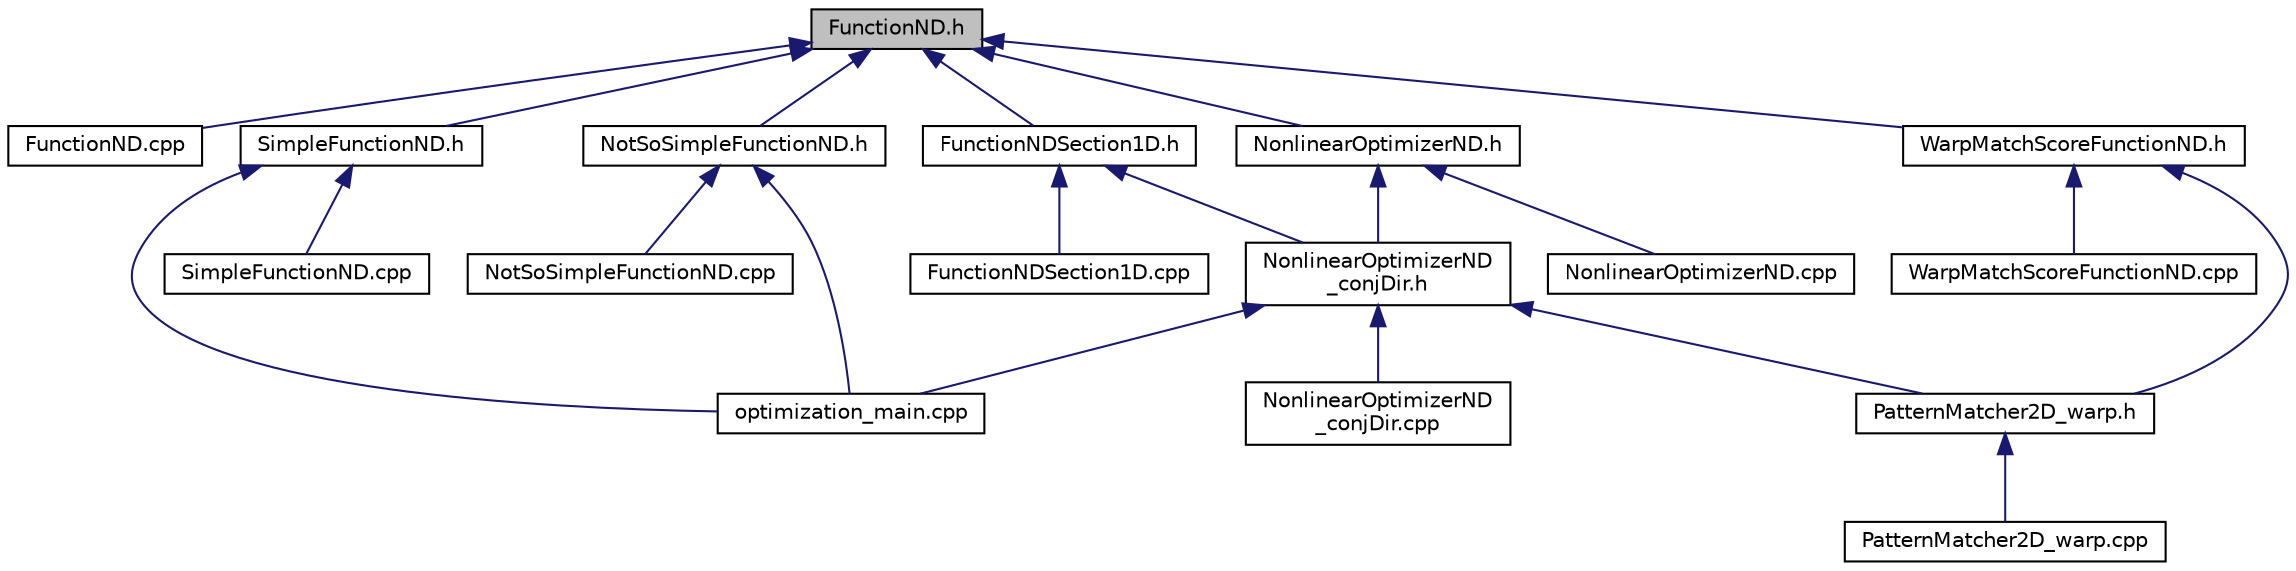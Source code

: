 digraph "FunctionND.h"
{
  edge [fontname="Helvetica",fontsize="10",labelfontname="Helvetica",labelfontsize="10"];
  node [fontname="Helvetica",fontsize="10",shape=record];
  Node1 [label="FunctionND.h",height=0.2,width=0.4,color="black", fillcolor="grey75", style="filled", fontcolor="black"];
  Node1 -> Node2 [dir="back",color="midnightblue",fontsize="10",style="solid",fontname="Helvetica"];
  Node2 [label="FunctionND.cpp",height=0.2,width=0.4,color="black", fillcolor="white", style="filled",URL="$FunctionND_8cpp.html"];
  Node1 -> Node3 [dir="back",color="midnightblue",fontsize="10",style="solid",fontname="Helvetica"];
  Node3 [label="NotSoSimpleFunctionND.h",height=0.2,width=0.4,color="black", fillcolor="white", style="filled",URL="$NotSoSimpleFunctionND_8h.html"];
  Node3 -> Node4 [dir="back",color="midnightblue",fontsize="10",style="solid",fontname="Helvetica"];
  Node4 [label="NotSoSimpleFunctionND.cpp",height=0.2,width=0.4,color="black", fillcolor="white", style="filled",URL="$NotSoSimpleFunctionND_8cpp.html"];
  Node3 -> Node5 [dir="back",color="midnightblue",fontsize="10",style="solid",fontname="Helvetica"];
  Node5 [label="optimization_main.cpp",height=0.2,width=0.4,color="black", fillcolor="white", style="filled",URL="$optimization__main_8cpp.html"];
  Node1 -> Node6 [dir="back",color="midnightblue",fontsize="10",style="solid",fontname="Helvetica"];
  Node6 [label="SimpleFunctionND.h",height=0.2,width=0.4,color="black", fillcolor="white", style="filled",URL="$SimpleFunctionND_8h.html"];
  Node6 -> Node5 [dir="back",color="midnightblue",fontsize="10",style="solid",fontname="Helvetica"];
  Node6 -> Node7 [dir="back",color="midnightblue",fontsize="10",style="solid",fontname="Helvetica"];
  Node7 [label="SimpleFunctionND.cpp",height=0.2,width=0.4,color="black", fillcolor="white", style="filled",URL="$SimpleFunctionND_8cpp.html"];
  Node1 -> Node8 [dir="back",color="midnightblue",fontsize="10",style="solid",fontname="Helvetica"];
  Node8 [label="WarpMatchScoreFunctionND.h",height=0.2,width=0.4,color="black", fillcolor="white", style="filled",URL="$WarpMatchScoreFunctionND_8h.html"];
  Node8 -> Node9 [dir="back",color="midnightblue",fontsize="10",style="solid",fontname="Helvetica"];
  Node9 [label="WarpMatchScoreFunctionND.cpp",height=0.2,width=0.4,color="black", fillcolor="white", style="filled",URL="$WarpMatchScoreFunctionND_8cpp.html"];
  Node8 -> Node10 [dir="back",color="midnightblue",fontsize="10",style="solid",fontname="Helvetica"];
  Node10 [label="PatternMatcher2D_warp.h",height=0.2,width=0.4,color="black", fillcolor="white", style="filled",URL="$PatternMatcher2D__warp_8h.html"];
  Node10 -> Node11 [dir="back",color="midnightblue",fontsize="10",style="solid",fontname="Helvetica"];
  Node11 [label="PatternMatcher2D_warp.cpp",height=0.2,width=0.4,color="black", fillcolor="white", style="filled",URL="$PatternMatcher2D__warp_8cpp.html"];
  Node1 -> Node12 [dir="back",color="midnightblue",fontsize="10",style="solid",fontname="Helvetica"];
  Node12 [label="FunctionNDSection1D.h",height=0.2,width=0.4,color="black", fillcolor="white", style="filled",URL="$FunctionNDSection1D_8h.html"];
  Node12 -> Node13 [dir="back",color="midnightblue",fontsize="10",style="solid",fontname="Helvetica"];
  Node13 [label="FunctionNDSection1D.cpp",height=0.2,width=0.4,color="black", fillcolor="white", style="filled",URL="$FunctionNDSection1D_8cpp.html"];
  Node12 -> Node14 [dir="back",color="midnightblue",fontsize="10",style="solid",fontname="Helvetica"];
  Node14 [label="NonlinearOptimizerND\l_conjDir.h",height=0.2,width=0.4,color="black", fillcolor="white", style="filled",URL="$NonlinearOptimizerND__conjDir_8h.html"];
  Node14 -> Node15 [dir="back",color="midnightblue",fontsize="10",style="solid",fontname="Helvetica"];
  Node15 [label="NonlinearOptimizerND\l_conjDir.cpp",height=0.2,width=0.4,color="black", fillcolor="white", style="filled",URL="$NonlinearOptimizerND__conjDir_8cpp.html"];
  Node14 -> Node5 [dir="back",color="midnightblue",fontsize="10",style="solid",fontname="Helvetica"];
  Node14 -> Node10 [dir="back",color="midnightblue",fontsize="10",style="solid",fontname="Helvetica"];
  Node1 -> Node16 [dir="back",color="midnightblue",fontsize="10",style="solid",fontname="Helvetica"];
  Node16 [label="NonlinearOptimizerND.h",height=0.2,width=0.4,color="black", fillcolor="white", style="filled",URL="$NonlinearOptimizerND_8h.html"];
  Node16 -> Node17 [dir="back",color="midnightblue",fontsize="10",style="solid",fontname="Helvetica"];
  Node17 [label="NonlinearOptimizerND.cpp",height=0.2,width=0.4,color="black", fillcolor="white", style="filled",URL="$NonlinearOptimizerND_8cpp.html"];
  Node16 -> Node14 [dir="back",color="midnightblue",fontsize="10",style="solid",fontname="Helvetica"];
}
